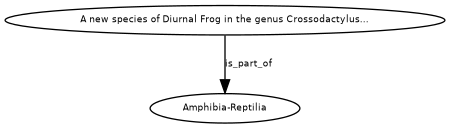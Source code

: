 digraph G {
size="3,3";
node [fontsize=7, fontname="Helvetica"];
edge [fontsize=7, fontname="Helvetica"];
node0 [label="Amphibia-Reptilia", width=0.27433100247,height=0.27433100247];
node1 [label="A new species of Diurnal Frog in the genus Crossodactylus...", width=0.27433100247,height=0.27433100247];
node1 -> node0 [label="is_part_of"];
}

